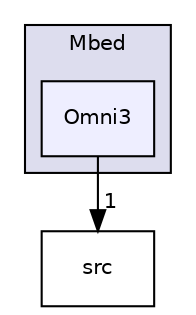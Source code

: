 digraph "examples/Mbed/Omni3" {
  compound=true
  node [ fontsize="10", fontname="Helvetica"];
  edge [ labelfontsize="10", labelfontname="Helvetica"];
  subgraph clusterdir_d1beff12654d7dd39782852aec0b9605 {
    graph [ bgcolor="#ddddee", pencolor="black", label="Mbed" fontname="Helvetica", fontsize="10", URL="dir_d1beff12654d7dd39782852aec0b9605.html"]
  dir_29e94ed2f4fa5163a06c27d192a0f058 [shape=box, label="Omni3", style="filled", fillcolor="#eeeeff", pencolor="black", URL="dir_29e94ed2f4fa5163a06c27d192a0f058.html"];
  }
  dir_68267d1309a1af8e8297ef4c3efbcdba [shape=box label="src" URL="dir_68267d1309a1af8e8297ef4c3efbcdba.html"];
  dir_29e94ed2f4fa5163a06c27d192a0f058->dir_68267d1309a1af8e8297ef4c3efbcdba [headlabel="1", labeldistance=1.5 headhref="dir_000010_000012.html"];
}

